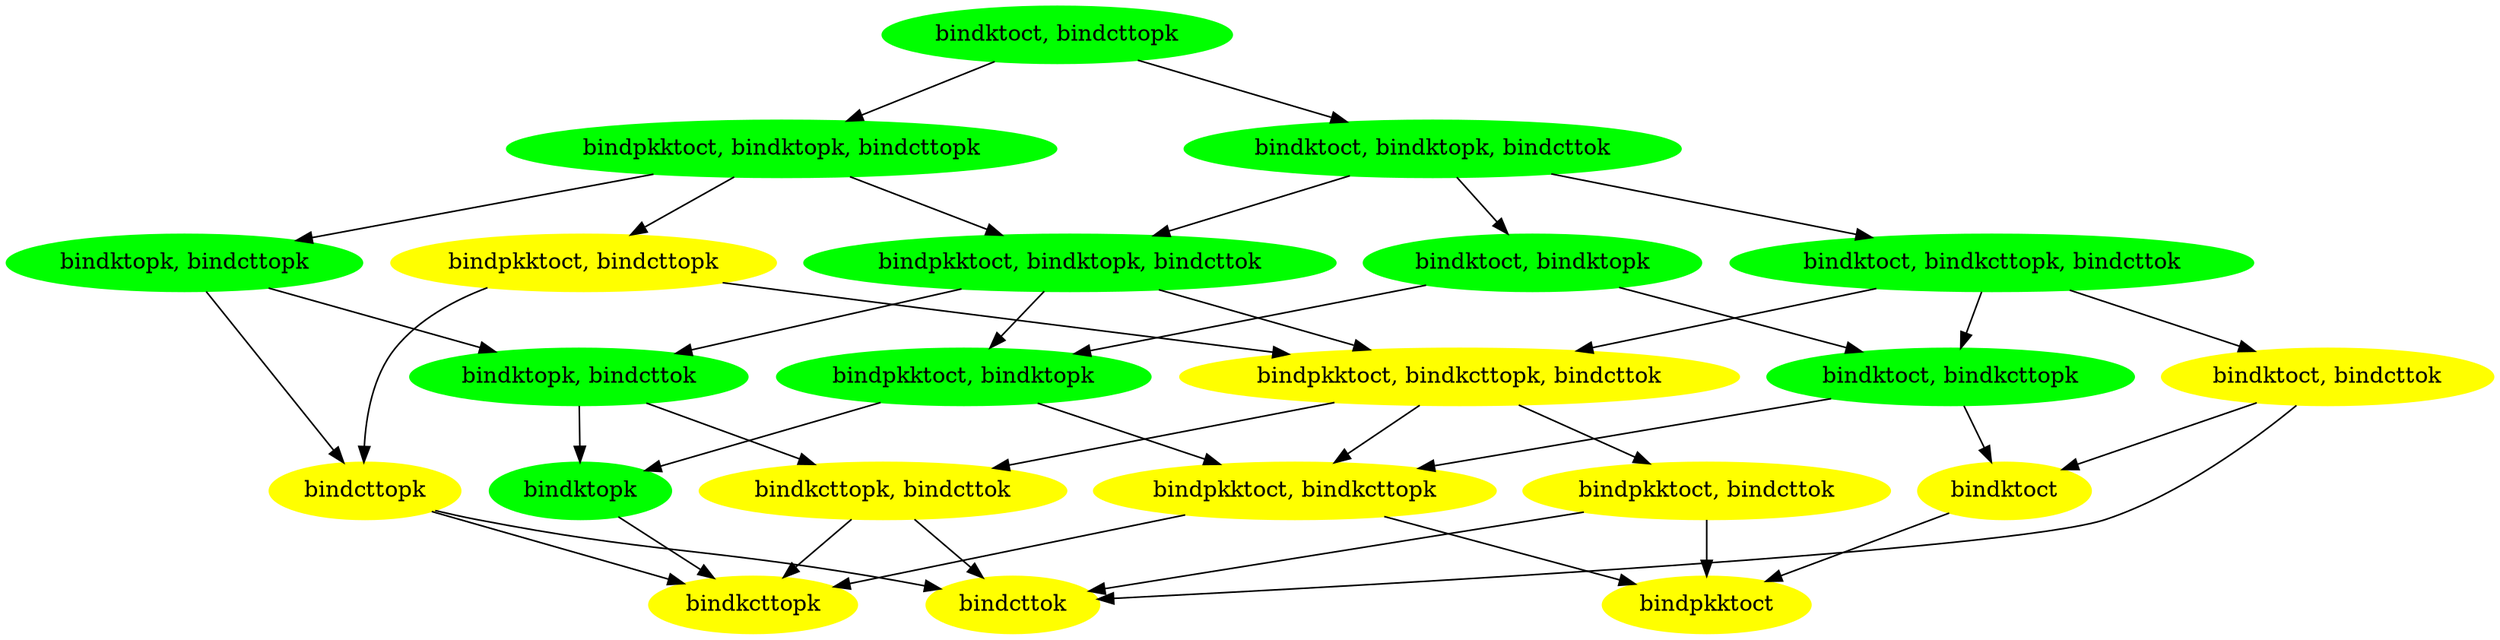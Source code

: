 // Kyber/Kyber_AKE_EventBased_Model.spthy_Implicit_Key_Authentication_Responder_1713772726.236104
digraph {
	node [color=green style=filled]
	"bindktoct, bindcttopk" [label="bindktoct, bindcttopk"]
	node [color=green style=filled]
	"bindpkktoct, bindktopk, bindcttopk" [label="bindpkktoct, bindktopk, bindcttopk"]
	node [color=green style=filled]
	"bindktoct, bindktopk, bindcttok" [label="bindktoct, bindktopk, bindcttok"]
	node [color=green style=filled]
	"bindktopk, bindcttopk" [label="bindktopk, bindcttopk"]
	node [color=yellow style=filled]
	"bindpkktoct, bindcttopk" [label="bindpkktoct, bindcttopk"]
	node [color=green style=filled]
	"bindpkktoct, bindktopk, bindcttok" [label="bindpkktoct, bindktopk, bindcttok"]
	node [color=green style=filled]
	"bindktoct, bindktopk" [label="bindktoct, bindktopk"]
	node [color=green style=filled]
	"bindktoct, bindkcttopk, bindcttok" [label="bindktoct, bindkcttopk, bindcttok"]
	node [color=yellow style=filled]
	bindcttopk [label=bindcttopk]
	node [color=green style=filled]
	"bindktopk, bindcttok" [label="bindktopk, bindcttok"]
	node [color=yellow style=filled]
	"bindpkktoct, bindkcttopk, bindcttok" [label="bindpkktoct, bindkcttopk, bindcttok"]
	node [color=green style=filled]
	"bindpkktoct, bindktopk" [label="bindpkktoct, bindktopk"]
	node [color=green style=filled]
	"bindktoct, bindkcttopk" [label="bindktoct, bindkcttopk"]
	node [color=yellow style=filled]
	"bindktoct, bindcttok" [label="bindktoct, bindcttok"]
	node [color=yellow style=filled]
	"bindkcttopk, bindcttok" [label="bindkcttopk, bindcttok"]
	node [color=yellow style=filled]
	"bindpkktoct, bindkcttopk" [label="bindpkktoct, bindkcttopk"]
	node [color=yellow style=filled]
	"bindpkktoct, bindcttok" [label="bindpkktoct, bindcttok"]
	node [color=yellow style=filled]
	bindktoct [label=bindktoct]
	node [color=yellow style=filled]
	bindkcttopk [label=bindkcttopk]
	node [color=yellow style=filled]
	bindcttok [label=bindcttok]
	node [color=green style=filled]
	bindktopk [label=bindktopk]
	node [color=yellow style=filled]
	bindpkktoct [label=bindpkktoct]
	"bindktoct, bindcttopk" -> "bindpkktoct, bindktopk, bindcttopk"
	"bindktoct, bindcttopk" -> "bindktoct, bindktopk, bindcttok"
	"bindpkktoct, bindktopk, bindcttopk" -> "bindktopk, bindcttopk"
	"bindpkktoct, bindktopk, bindcttopk" -> "bindpkktoct, bindcttopk"
	"bindpkktoct, bindktopk, bindcttopk" -> "bindpkktoct, bindktopk, bindcttok"
	"bindktoct, bindktopk, bindcttok" -> "bindpkktoct, bindktopk, bindcttok"
	"bindktoct, bindktopk, bindcttok" -> "bindktoct, bindktopk"
	"bindktoct, bindktopk, bindcttok" -> "bindktoct, bindkcttopk, bindcttok"
	"bindktopk, bindcttopk" -> bindcttopk
	"bindktopk, bindcttopk" -> "bindktopk, bindcttok"
	"bindpkktoct, bindcttopk" -> bindcttopk
	"bindpkktoct, bindcttopk" -> "bindpkktoct, bindkcttopk, bindcttok"
	"bindpkktoct, bindktopk, bindcttok" -> "bindktopk, bindcttok"
	"bindpkktoct, bindktopk, bindcttok" -> "bindpkktoct, bindkcttopk, bindcttok"
	"bindpkktoct, bindktopk, bindcttok" -> "bindpkktoct, bindktopk"
	"bindktoct, bindktopk" -> "bindpkktoct, bindktopk"
	"bindktoct, bindktopk" -> "bindktoct, bindkcttopk"
	"bindktoct, bindkcttopk, bindcttok" -> "bindktoct, bindcttok"
	"bindktoct, bindkcttopk, bindcttok" -> "bindktoct, bindkcttopk"
	"bindktoct, bindkcttopk, bindcttok" -> "bindpkktoct, bindkcttopk, bindcttok"
	bindcttopk -> bindkcttopk
	bindcttopk -> bindcttok
	"bindktopk, bindcttok" -> "bindkcttopk, bindcttok"
	"bindktopk, bindcttok" -> bindktopk
	"bindpkktoct, bindkcttopk, bindcttok" -> "bindkcttopk, bindcttok"
	"bindpkktoct, bindkcttopk, bindcttok" -> "bindpkktoct, bindkcttopk"
	"bindpkktoct, bindkcttopk, bindcttok" -> "bindpkktoct, bindcttok"
	"bindpkktoct, bindktopk" -> "bindpkktoct, bindkcttopk"
	"bindpkktoct, bindktopk" -> bindktopk
	"bindktoct, bindkcttopk" -> "bindpkktoct, bindkcttopk"
	"bindktoct, bindkcttopk" -> bindktoct
	"bindktoct, bindcttok" -> bindktoct
	"bindktoct, bindcttok" -> bindcttok
	"bindkcttopk, bindcttok" -> bindkcttopk
	"bindkcttopk, bindcttok" -> bindcttok
	"bindpkktoct, bindkcttopk" -> bindkcttopk
	"bindpkktoct, bindkcttopk" -> bindpkktoct
	"bindpkktoct, bindcttok" -> bindcttok
	"bindpkktoct, bindcttok" -> bindpkktoct
	bindktoct -> bindpkktoct
	bindktopk -> bindkcttopk
}
